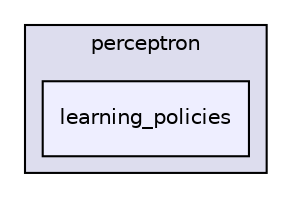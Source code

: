 digraph "src/mlpack/methods/perceptron/learning_policies" {
  compound=true
  node [ fontsize="10", fontname="Helvetica"];
  edge [ labelfontsize="10", labelfontname="Helvetica"];
  subgraph clusterdir_d1be4479dffdf1b9f98978aa2d42ca89 {
    graph [ bgcolor="#ddddee", pencolor="black", label="perceptron" fontname="Helvetica", fontsize="10", URL="dir_d1be4479dffdf1b9f98978aa2d42ca89.html"]
  dir_83c113add47e749a90538be658ec31cd [shape=box, label="learning_policies", style="filled", fillcolor="#eeeeff", pencolor="black", URL="dir_83c113add47e749a90538be658ec31cd.html"];
  }
}
